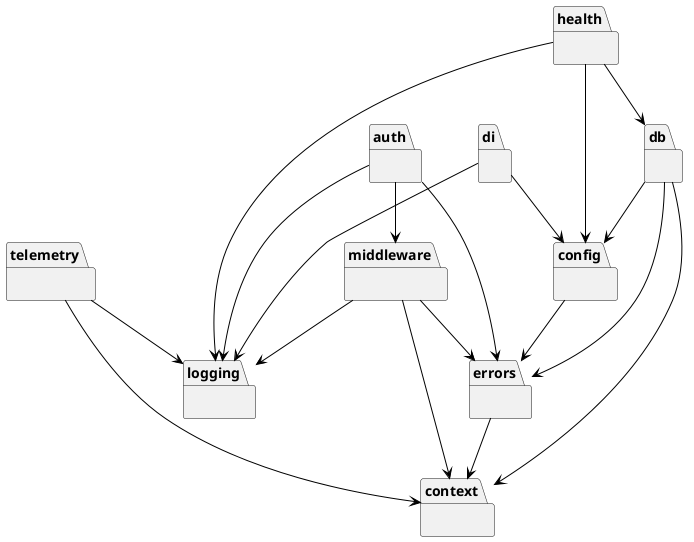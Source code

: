 @startuml Package Dependencies

skinparam componentStyle uml2
skinparam component {
  BackgroundColor White
  BorderColor Black
  ArrowColor Black
}

package "auth" as auth {
}

package "logging" as logging {
}

package "telemetry" as telemetry {
}

package "middleware" as middleware {
}

package "context" as context {
}

package "health" as health {
}

package "errors" as errors {
}

package "config" as config {
}

package "db" as db {
}

package "di" as di {
}

auth --> logging
auth --> middleware
auth --> errors

telemetry --> logging
telemetry --> context

middleware --> logging
middleware --> context
middleware --> errors

health --> logging
health --> config
health --> db

errors --> context

db --> config
db --> errors
db --> context

di --> config
di --> logging

config --> errors

@enduml